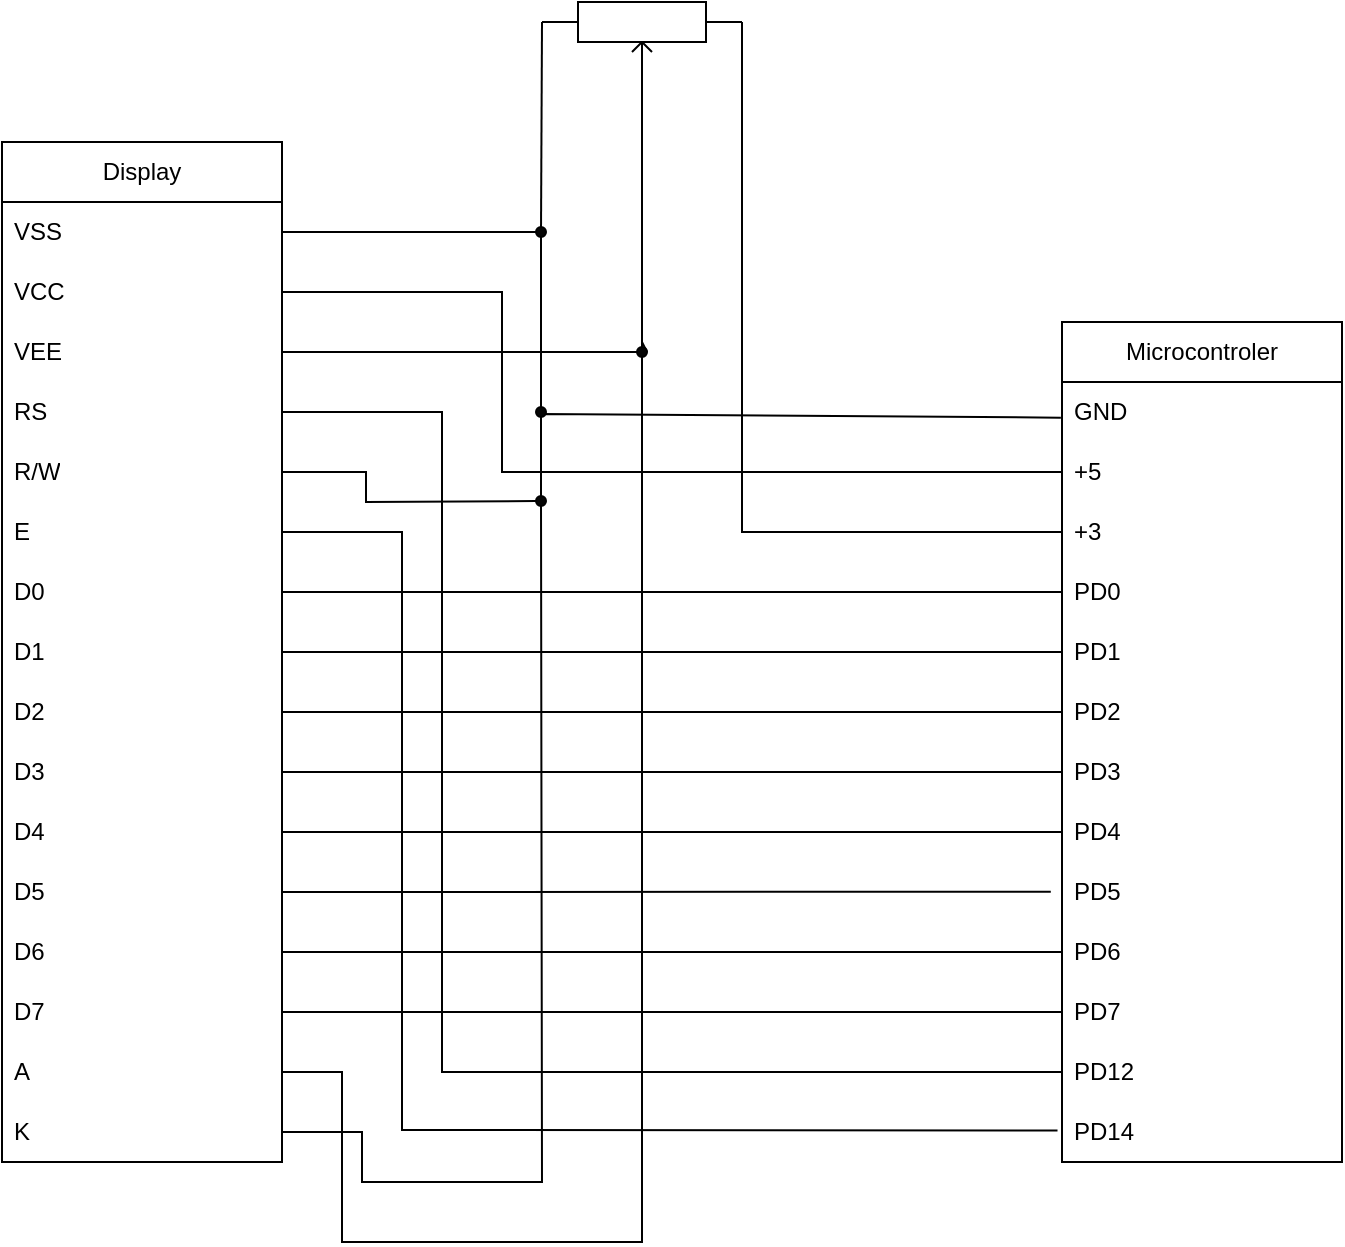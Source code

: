 <mxfile version="21.2.3" type="device">
  <diagram name="Page-1" id="7e0a89b8-554c-2b80-1dc8-d5c74ca68de4">
    <mxGraphModel dx="1659" dy="885" grid="1" gridSize="10" guides="1" tooltips="1" connect="1" arrows="1" fold="1" page="1" pageScale="1" pageWidth="1100" pageHeight="850" background="none" math="0" shadow="0">
      <root>
        <mxCell id="0" />
        <mxCell id="1" parent="0" />
        <mxCell id="NPAhg3nykdGBVtbv5uxs-1" value="Microcontroler" style="swimlane;fontStyle=0;childLayout=stackLayout;horizontal=1;startSize=30;horizontalStack=0;resizeParent=1;resizeParentMax=0;resizeLast=0;collapsible=1;marginBottom=0;whiteSpace=wrap;html=1;" vertex="1" parent="1">
          <mxGeometry x="840" y="230" width="140" height="420" as="geometry" />
        </mxCell>
        <mxCell id="NPAhg3nykdGBVtbv5uxs-2" value="GND" style="text;strokeColor=none;fillColor=none;align=left;verticalAlign=middle;spacingLeft=4;spacingRight=4;overflow=hidden;points=[[0,0.5],[1,0.5]];portConstraint=eastwest;rotatable=0;whiteSpace=wrap;html=1;" vertex="1" parent="NPAhg3nykdGBVtbv5uxs-1">
          <mxGeometry y="30" width="140" height="30" as="geometry" />
        </mxCell>
        <mxCell id="NPAhg3nykdGBVtbv5uxs-3" value="+5" style="text;strokeColor=none;fillColor=none;align=left;verticalAlign=middle;spacingLeft=4;spacingRight=4;overflow=hidden;points=[[0,0.5],[1,0.5]];portConstraint=eastwest;rotatable=0;whiteSpace=wrap;html=1;" vertex="1" parent="NPAhg3nykdGBVtbv5uxs-1">
          <mxGeometry y="60" width="140" height="30" as="geometry" />
        </mxCell>
        <mxCell id="NPAhg3nykdGBVtbv5uxs-4" value="+3" style="text;strokeColor=none;fillColor=none;align=left;verticalAlign=middle;spacingLeft=4;spacingRight=4;overflow=hidden;points=[[0,0.5],[1,0.5]];portConstraint=eastwest;rotatable=0;whiteSpace=wrap;html=1;" vertex="1" parent="NPAhg3nykdGBVtbv5uxs-1">
          <mxGeometry y="90" width="140" height="30" as="geometry" />
        </mxCell>
        <mxCell id="NPAhg3nykdGBVtbv5uxs-10" value="PD0" style="text;strokeColor=none;fillColor=none;align=left;verticalAlign=middle;spacingLeft=4;spacingRight=4;overflow=hidden;points=[[0,0.5],[1,0.5]];portConstraint=eastwest;rotatable=0;whiteSpace=wrap;html=1;" vertex="1" parent="NPAhg3nykdGBVtbv5uxs-1">
          <mxGeometry y="120" width="140" height="30" as="geometry" />
        </mxCell>
        <mxCell id="NPAhg3nykdGBVtbv5uxs-11" value="PD1" style="text;strokeColor=none;fillColor=none;align=left;verticalAlign=middle;spacingLeft=4;spacingRight=4;overflow=hidden;points=[[0,0.5],[1,0.5]];portConstraint=eastwest;rotatable=0;whiteSpace=wrap;html=1;" vertex="1" parent="NPAhg3nykdGBVtbv5uxs-1">
          <mxGeometry y="150" width="140" height="30" as="geometry" />
        </mxCell>
        <mxCell id="NPAhg3nykdGBVtbv5uxs-12" value="PD2" style="text;strokeColor=none;fillColor=none;align=left;verticalAlign=middle;spacingLeft=4;spacingRight=4;overflow=hidden;points=[[0,0.5],[1,0.5]];portConstraint=eastwest;rotatable=0;whiteSpace=wrap;html=1;" vertex="1" parent="NPAhg3nykdGBVtbv5uxs-1">
          <mxGeometry y="180" width="140" height="30" as="geometry" />
        </mxCell>
        <mxCell id="NPAhg3nykdGBVtbv5uxs-13" value="PD3" style="text;strokeColor=none;fillColor=none;align=left;verticalAlign=middle;spacingLeft=4;spacingRight=4;overflow=hidden;points=[[0,0.5],[1,0.5]];portConstraint=eastwest;rotatable=0;whiteSpace=wrap;html=1;" vertex="1" parent="NPAhg3nykdGBVtbv5uxs-1">
          <mxGeometry y="210" width="140" height="30" as="geometry" />
        </mxCell>
        <mxCell id="NPAhg3nykdGBVtbv5uxs-14" value="PD4" style="text;strokeColor=none;fillColor=none;align=left;verticalAlign=middle;spacingLeft=4;spacingRight=4;overflow=hidden;points=[[0,0.5],[1,0.5]];portConstraint=eastwest;rotatable=0;whiteSpace=wrap;html=1;" vertex="1" parent="NPAhg3nykdGBVtbv5uxs-1">
          <mxGeometry y="240" width="140" height="30" as="geometry" />
        </mxCell>
        <mxCell id="NPAhg3nykdGBVtbv5uxs-15" value="PD5" style="text;strokeColor=none;fillColor=none;align=left;verticalAlign=middle;spacingLeft=4;spacingRight=4;overflow=hidden;points=[[0,0.5],[1,0.5]];portConstraint=eastwest;rotatable=0;whiteSpace=wrap;html=1;" vertex="1" parent="NPAhg3nykdGBVtbv5uxs-1">
          <mxGeometry y="270" width="140" height="30" as="geometry" />
        </mxCell>
        <mxCell id="NPAhg3nykdGBVtbv5uxs-16" value="PD6" style="text;strokeColor=none;fillColor=none;align=left;verticalAlign=middle;spacingLeft=4;spacingRight=4;overflow=hidden;points=[[0,0.5],[1,0.5]];portConstraint=eastwest;rotatable=0;whiteSpace=wrap;html=1;" vertex="1" parent="NPAhg3nykdGBVtbv5uxs-1">
          <mxGeometry y="300" width="140" height="30" as="geometry" />
        </mxCell>
        <mxCell id="NPAhg3nykdGBVtbv5uxs-17" value="PD7" style="text;strokeColor=none;fillColor=none;align=left;verticalAlign=middle;spacingLeft=4;spacingRight=4;overflow=hidden;points=[[0,0.5],[1,0.5]];portConstraint=eastwest;rotatable=0;whiteSpace=wrap;html=1;" vertex="1" parent="NPAhg3nykdGBVtbv5uxs-1">
          <mxGeometry y="330" width="140" height="30" as="geometry" />
        </mxCell>
        <mxCell id="NPAhg3nykdGBVtbv5uxs-18" value="PD12" style="text;strokeColor=none;fillColor=none;align=left;verticalAlign=middle;spacingLeft=4;spacingRight=4;overflow=hidden;points=[[0,0.5],[1,0.5]];portConstraint=eastwest;rotatable=0;whiteSpace=wrap;html=1;" vertex="1" parent="NPAhg3nykdGBVtbv5uxs-1">
          <mxGeometry y="360" width="140" height="30" as="geometry" />
        </mxCell>
        <mxCell id="NPAhg3nykdGBVtbv5uxs-20" value="PD14" style="text;strokeColor=none;fillColor=none;align=left;verticalAlign=middle;spacingLeft=4;spacingRight=4;overflow=hidden;points=[[0,0.5],[1,0.5]];portConstraint=eastwest;rotatable=0;whiteSpace=wrap;html=1;" vertex="1" parent="NPAhg3nykdGBVtbv5uxs-1">
          <mxGeometry y="390" width="140" height="30" as="geometry" />
        </mxCell>
        <mxCell id="NPAhg3nykdGBVtbv5uxs-23" value="Display" style="swimlane;fontStyle=0;childLayout=stackLayout;horizontal=1;startSize=30;horizontalStack=0;resizeParent=1;resizeParentMax=0;resizeLast=0;collapsible=1;marginBottom=0;whiteSpace=wrap;html=1;" vertex="1" parent="1">
          <mxGeometry x="310" y="140" width="140" height="510" as="geometry" />
        </mxCell>
        <mxCell id="NPAhg3nykdGBVtbv5uxs-24" value="VSS" style="text;strokeColor=none;fillColor=none;align=left;verticalAlign=middle;spacingLeft=4;spacingRight=4;overflow=hidden;points=[[0,0.5],[1,0.5]];portConstraint=eastwest;rotatable=0;whiteSpace=wrap;html=1;" vertex="1" parent="NPAhg3nykdGBVtbv5uxs-23">
          <mxGeometry y="30" width="140" height="30" as="geometry" />
        </mxCell>
        <mxCell id="NPAhg3nykdGBVtbv5uxs-25" value="VCC" style="text;strokeColor=none;fillColor=none;align=left;verticalAlign=middle;spacingLeft=4;spacingRight=4;overflow=hidden;points=[[0,0.5],[1,0.5]];portConstraint=eastwest;rotatable=0;whiteSpace=wrap;html=1;" vertex="1" parent="NPAhg3nykdGBVtbv5uxs-23">
          <mxGeometry y="60" width="140" height="30" as="geometry" />
        </mxCell>
        <mxCell id="NPAhg3nykdGBVtbv5uxs-26" value="VEE" style="text;strokeColor=none;fillColor=none;align=left;verticalAlign=middle;spacingLeft=4;spacingRight=4;overflow=hidden;points=[[0,0.5],[1,0.5]];portConstraint=eastwest;rotatable=0;whiteSpace=wrap;html=1;" vertex="1" parent="NPAhg3nykdGBVtbv5uxs-23">
          <mxGeometry y="90" width="140" height="30" as="geometry" />
        </mxCell>
        <mxCell id="NPAhg3nykdGBVtbv5uxs-27" value="RS" style="text;strokeColor=none;fillColor=none;align=left;verticalAlign=middle;spacingLeft=4;spacingRight=4;overflow=hidden;points=[[0,0.5],[1,0.5]];portConstraint=eastwest;rotatable=0;whiteSpace=wrap;html=1;" vertex="1" parent="NPAhg3nykdGBVtbv5uxs-23">
          <mxGeometry y="120" width="140" height="30" as="geometry" />
        </mxCell>
        <mxCell id="NPAhg3nykdGBVtbv5uxs-28" value="R/W" style="text;strokeColor=none;fillColor=none;align=left;verticalAlign=middle;spacingLeft=4;spacingRight=4;overflow=hidden;points=[[0,0.5],[1,0.5]];portConstraint=eastwest;rotatable=0;whiteSpace=wrap;html=1;" vertex="1" parent="NPAhg3nykdGBVtbv5uxs-23">
          <mxGeometry y="150" width="140" height="30" as="geometry" />
        </mxCell>
        <mxCell id="NPAhg3nykdGBVtbv5uxs-30" value="E" style="text;strokeColor=none;fillColor=none;align=left;verticalAlign=middle;spacingLeft=4;spacingRight=4;overflow=hidden;points=[[0,0.5],[1,0.5]];portConstraint=eastwest;rotatable=0;whiteSpace=wrap;html=1;" vertex="1" parent="NPAhg3nykdGBVtbv5uxs-23">
          <mxGeometry y="180" width="140" height="30" as="geometry" />
        </mxCell>
        <mxCell id="NPAhg3nykdGBVtbv5uxs-31" value="D0" style="text;strokeColor=none;fillColor=none;align=left;verticalAlign=middle;spacingLeft=4;spacingRight=4;overflow=hidden;points=[[0,0.5],[1,0.5]];portConstraint=eastwest;rotatable=0;whiteSpace=wrap;html=1;" vertex="1" parent="NPAhg3nykdGBVtbv5uxs-23">
          <mxGeometry y="210" width="140" height="30" as="geometry" />
        </mxCell>
        <mxCell id="NPAhg3nykdGBVtbv5uxs-32" value="D1" style="text;strokeColor=none;fillColor=none;align=left;verticalAlign=middle;spacingLeft=4;spacingRight=4;overflow=hidden;points=[[0,0.5],[1,0.5]];portConstraint=eastwest;rotatable=0;whiteSpace=wrap;html=1;" vertex="1" parent="NPAhg3nykdGBVtbv5uxs-23">
          <mxGeometry y="240" width="140" height="30" as="geometry" />
        </mxCell>
        <mxCell id="NPAhg3nykdGBVtbv5uxs-33" value="D2" style="text;strokeColor=none;fillColor=none;align=left;verticalAlign=middle;spacingLeft=4;spacingRight=4;overflow=hidden;points=[[0,0.5],[1,0.5]];portConstraint=eastwest;rotatable=0;whiteSpace=wrap;html=1;" vertex="1" parent="NPAhg3nykdGBVtbv5uxs-23">
          <mxGeometry y="270" width="140" height="30" as="geometry" />
        </mxCell>
        <mxCell id="NPAhg3nykdGBVtbv5uxs-34" value="D3" style="text;strokeColor=none;fillColor=none;align=left;verticalAlign=middle;spacingLeft=4;spacingRight=4;overflow=hidden;points=[[0,0.5],[1,0.5]];portConstraint=eastwest;rotatable=0;whiteSpace=wrap;html=1;" vertex="1" parent="NPAhg3nykdGBVtbv5uxs-23">
          <mxGeometry y="300" width="140" height="30" as="geometry" />
        </mxCell>
        <mxCell id="NPAhg3nykdGBVtbv5uxs-35" value="D4" style="text;strokeColor=none;fillColor=none;align=left;verticalAlign=middle;spacingLeft=4;spacingRight=4;overflow=hidden;points=[[0,0.5],[1,0.5]];portConstraint=eastwest;rotatable=0;whiteSpace=wrap;html=1;" vertex="1" parent="NPAhg3nykdGBVtbv5uxs-23">
          <mxGeometry y="330" width="140" height="30" as="geometry" />
        </mxCell>
        <mxCell id="NPAhg3nykdGBVtbv5uxs-36" value="D5" style="text;strokeColor=none;fillColor=none;align=left;verticalAlign=middle;spacingLeft=4;spacingRight=4;overflow=hidden;points=[[0,0.5],[1,0.5]];portConstraint=eastwest;rotatable=0;whiteSpace=wrap;html=1;" vertex="1" parent="NPAhg3nykdGBVtbv5uxs-23">
          <mxGeometry y="360" width="140" height="30" as="geometry" />
        </mxCell>
        <mxCell id="NPAhg3nykdGBVtbv5uxs-37" value="D6" style="text;strokeColor=none;fillColor=none;align=left;verticalAlign=middle;spacingLeft=4;spacingRight=4;overflow=hidden;points=[[0,0.5],[1,0.5]];portConstraint=eastwest;rotatable=0;whiteSpace=wrap;html=1;" vertex="1" parent="NPAhg3nykdGBVtbv5uxs-23">
          <mxGeometry y="390" width="140" height="30" as="geometry" />
        </mxCell>
        <mxCell id="NPAhg3nykdGBVtbv5uxs-38" value="D7" style="text;strokeColor=none;fillColor=none;align=left;verticalAlign=middle;spacingLeft=4;spacingRight=4;overflow=hidden;points=[[0,0.5],[1,0.5]];portConstraint=eastwest;rotatable=0;whiteSpace=wrap;html=1;" vertex="1" parent="NPAhg3nykdGBVtbv5uxs-23">
          <mxGeometry y="420" width="140" height="30" as="geometry" />
        </mxCell>
        <mxCell id="NPAhg3nykdGBVtbv5uxs-39" value="A" style="text;strokeColor=none;fillColor=none;align=left;verticalAlign=middle;spacingLeft=4;spacingRight=4;overflow=hidden;points=[[0,0.5],[1,0.5]];portConstraint=eastwest;rotatable=0;whiteSpace=wrap;html=1;" vertex="1" parent="NPAhg3nykdGBVtbv5uxs-23">
          <mxGeometry y="450" width="140" height="30" as="geometry" />
        </mxCell>
        <mxCell id="NPAhg3nykdGBVtbv5uxs-40" value="K" style="text;strokeColor=none;fillColor=none;align=left;verticalAlign=middle;spacingLeft=4;spacingRight=4;overflow=hidden;points=[[0,0.5],[1,0.5]];portConstraint=eastwest;rotatable=0;whiteSpace=wrap;html=1;" vertex="1" parent="NPAhg3nykdGBVtbv5uxs-23">
          <mxGeometry y="480" width="140" height="30" as="geometry" />
        </mxCell>
        <mxCell id="NPAhg3nykdGBVtbv5uxs-41" value="" style="pointerEvents=1;verticalLabelPosition=bottom;shadow=0;dashed=0;align=center;html=1;verticalAlign=top;shape=mxgraph.electrical.resistors.potentiometer_1;" vertex="1" parent="1">
          <mxGeometry x="580" y="70" width="100" height="40" as="geometry" />
        </mxCell>
        <mxCell id="NPAhg3nykdGBVtbv5uxs-42" value="" style="endArrow=none;html=1;rounded=0;exitX=1;exitY=0.5;exitDx=0;exitDy=0;entryX=0;entryY=0.5;entryDx=0;entryDy=0;" edge="1" parent="1" source="NPAhg3nykdGBVtbv5uxs-31" target="NPAhg3nykdGBVtbv5uxs-10">
          <mxGeometry width="50" height="50" relative="1" as="geometry">
            <mxPoint x="660" y="310" as="sourcePoint" />
            <mxPoint x="710" y="260" as="targetPoint" />
          </mxGeometry>
        </mxCell>
        <mxCell id="NPAhg3nykdGBVtbv5uxs-43" value="" style="endArrow=none;html=1;rounded=0;exitX=1;exitY=0.5;exitDx=0;exitDy=0;entryX=0;entryY=0.5;entryDx=0;entryDy=0;" edge="1" parent="1" source="NPAhg3nykdGBVtbv5uxs-32" target="NPAhg3nykdGBVtbv5uxs-11">
          <mxGeometry width="50" height="50" relative="1" as="geometry">
            <mxPoint x="660" y="410" as="sourcePoint" />
            <mxPoint x="710" y="360" as="targetPoint" />
          </mxGeometry>
        </mxCell>
        <mxCell id="NPAhg3nykdGBVtbv5uxs-44" value="" style="endArrow=none;html=1;rounded=0;exitX=1;exitY=0.5;exitDx=0;exitDy=0;entryX=0;entryY=0.5;entryDx=0;entryDy=0;" edge="1" parent="1" source="NPAhg3nykdGBVtbv5uxs-33" target="NPAhg3nykdGBVtbv5uxs-12">
          <mxGeometry width="50" height="50" relative="1" as="geometry">
            <mxPoint x="660" y="410" as="sourcePoint" />
            <mxPoint x="710" y="360" as="targetPoint" />
          </mxGeometry>
        </mxCell>
        <mxCell id="NPAhg3nykdGBVtbv5uxs-45" value="" style="endArrow=none;html=1;rounded=0;exitX=1;exitY=0.5;exitDx=0;exitDy=0;entryX=0;entryY=0.5;entryDx=0;entryDy=0;" edge="1" parent="1" source="NPAhg3nykdGBVtbv5uxs-34" target="NPAhg3nykdGBVtbv5uxs-13">
          <mxGeometry width="50" height="50" relative="1" as="geometry">
            <mxPoint x="660" y="410" as="sourcePoint" />
            <mxPoint x="710" y="360" as="targetPoint" />
          </mxGeometry>
        </mxCell>
        <mxCell id="NPAhg3nykdGBVtbv5uxs-46" value="" style="endArrow=none;html=1;rounded=0;exitX=1;exitY=0.5;exitDx=0;exitDy=0;" edge="1" parent="1" source="NPAhg3nykdGBVtbv5uxs-35" target="NPAhg3nykdGBVtbv5uxs-14">
          <mxGeometry width="50" height="50" relative="1" as="geometry">
            <mxPoint x="660" y="410" as="sourcePoint" />
            <mxPoint x="710" y="360" as="targetPoint" />
          </mxGeometry>
        </mxCell>
        <mxCell id="NPAhg3nykdGBVtbv5uxs-47" value="" style="endArrow=none;html=1;rounded=0;entryX=-0.04;entryY=0.495;entryDx=0;entryDy=0;entryPerimeter=0;exitX=1;exitY=0.5;exitDx=0;exitDy=0;" edge="1" parent="1" source="NPAhg3nykdGBVtbv5uxs-36" target="NPAhg3nykdGBVtbv5uxs-15">
          <mxGeometry width="50" height="50" relative="1" as="geometry">
            <mxPoint x="440" y="560" as="sourcePoint" />
            <mxPoint x="490" y="510" as="targetPoint" />
          </mxGeometry>
        </mxCell>
        <mxCell id="NPAhg3nykdGBVtbv5uxs-48" value="" style="endArrow=none;html=1;rounded=0;exitX=1;exitY=0.5;exitDx=0;exitDy=0;entryX=0;entryY=0.5;entryDx=0;entryDy=0;" edge="1" parent="1" source="NPAhg3nykdGBVtbv5uxs-37" target="NPAhg3nykdGBVtbv5uxs-16">
          <mxGeometry width="50" height="50" relative="1" as="geometry">
            <mxPoint x="660" y="410" as="sourcePoint" />
            <mxPoint x="710" y="360" as="targetPoint" />
          </mxGeometry>
        </mxCell>
        <mxCell id="NPAhg3nykdGBVtbv5uxs-49" value="" style="endArrow=none;html=1;rounded=0;exitX=1;exitY=0.5;exitDx=0;exitDy=0;entryX=0;entryY=0.5;entryDx=0;entryDy=0;" edge="1" parent="1" source="NPAhg3nykdGBVtbv5uxs-38" target="NPAhg3nykdGBVtbv5uxs-17">
          <mxGeometry width="50" height="50" relative="1" as="geometry">
            <mxPoint x="660" y="410" as="sourcePoint" />
            <mxPoint x="710" y="360" as="targetPoint" />
          </mxGeometry>
        </mxCell>
        <mxCell id="NPAhg3nykdGBVtbv5uxs-51" value="" style="endArrow=none;html=1;rounded=0;exitX=1;exitY=0.5;exitDx=0;exitDy=0;entryX=0;entryY=0.5;entryDx=0;entryDy=0;" edge="1" parent="1" source="NPAhg3nykdGBVtbv5uxs-25" target="NPAhg3nykdGBVtbv5uxs-3">
          <mxGeometry width="50" height="50" relative="1" as="geometry">
            <mxPoint x="660" y="410" as="sourcePoint" />
            <mxPoint x="710" y="360" as="targetPoint" />
            <Array as="points">
              <mxPoint x="560" y="215" />
              <mxPoint x="560" y="305" />
            </Array>
          </mxGeometry>
        </mxCell>
        <mxCell id="NPAhg3nykdGBVtbv5uxs-52" value="" style="endArrow=none;html=1;rounded=0;exitX=1;exitY=0.5;exitDx=0;exitDy=0;entryX=0.5;entryY=1;entryDx=0;entryDy=0;entryPerimeter=0;" edge="1" parent="1" source="NPAhg3nykdGBVtbv5uxs-26" target="NPAhg3nykdGBVtbv5uxs-41">
          <mxGeometry width="50" height="50" relative="1" as="geometry">
            <mxPoint x="660" y="410" as="sourcePoint" />
            <mxPoint x="710" y="360" as="targetPoint" />
            <Array as="points">
              <mxPoint x="630" y="245" />
            </Array>
          </mxGeometry>
        </mxCell>
        <mxCell id="NPAhg3nykdGBVtbv5uxs-53" value="" style="endArrow=none;html=1;rounded=0;entryX=0;entryY=0.5;entryDx=0;entryDy=0;exitX=1;exitY=0.25;exitDx=0;exitDy=0;exitPerimeter=0;" edge="1" parent="1" source="NPAhg3nykdGBVtbv5uxs-41" target="NPAhg3nykdGBVtbv5uxs-4">
          <mxGeometry width="50" height="50" relative="1" as="geometry">
            <mxPoint x="660" y="410" as="sourcePoint" />
            <mxPoint x="710" y="360" as="targetPoint" />
            <Array as="points">
              <mxPoint x="680" y="335" />
            </Array>
          </mxGeometry>
        </mxCell>
        <mxCell id="NPAhg3nykdGBVtbv5uxs-54" value="" style="endArrow=none;html=1;rounded=0;entryX=0;entryY=0.25;entryDx=0;entryDy=0;entryPerimeter=0;" edge="1" parent="1" source="NPAhg3nykdGBVtbv5uxs-55" target="NPAhg3nykdGBVtbv5uxs-41">
          <mxGeometry width="50" height="50" relative="1" as="geometry">
            <mxPoint x="580" y="190" as="sourcePoint" />
            <mxPoint x="710" y="360" as="targetPoint" />
          </mxGeometry>
        </mxCell>
        <mxCell id="NPAhg3nykdGBVtbv5uxs-58" value="" style="endArrow=none;html=1;rounded=0;exitX=1;exitY=0.5;exitDx=0;exitDy=0;entryX=0;entryY=0.5;entryDx=0;entryDy=0;" edge="1" parent="1" source="NPAhg3nykdGBVtbv5uxs-24" target="NPAhg3nykdGBVtbv5uxs-55">
          <mxGeometry width="50" height="50" relative="1" as="geometry">
            <mxPoint x="450" y="185" as="sourcePoint" />
            <mxPoint x="840" y="275" as="targetPoint" />
            <Array as="points" />
          </mxGeometry>
        </mxCell>
        <mxCell id="NPAhg3nykdGBVtbv5uxs-55" value="" style="ellipse;whiteSpace=wrap;html=1;aspect=fixed;fillColor=#050505;" vertex="1" parent="1">
          <mxGeometry x="577" y="182.5" width="5" height="5" as="geometry" />
        </mxCell>
        <mxCell id="NPAhg3nykdGBVtbv5uxs-59" value="" style="endArrow=none;html=1;rounded=0;exitX=1;exitY=0.5;exitDx=0;exitDy=0;entryX=0;entryY=0.5;entryDx=0;entryDy=0;" edge="1" parent="1" source="NPAhg3nykdGBVtbv5uxs-27" target="NPAhg3nykdGBVtbv5uxs-18">
          <mxGeometry width="50" height="50" relative="1" as="geometry">
            <mxPoint x="547" y="408" as="sourcePoint" />
            <mxPoint x="597" y="358" as="targetPoint" />
            <Array as="points">
              <mxPoint x="530" y="275" />
              <mxPoint x="530" y="605" />
            </Array>
          </mxGeometry>
        </mxCell>
        <mxCell id="NPAhg3nykdGBVtbv5uxs-64" value="" style="endArrow=none;html=1;rounded=0;entryX=0.5;entryY=1;entryDx=0;entryDy=0;exitX=0.5;exitY=0;exitDx=0;exitDy=0;" edge="1" parent="1" source="NPAhg3nykdGBVtbv5uxs-62" target="NPAhg3nykdGBVtbv5uxs-55">
          <mxGeometry width="50" height="50" relative="1" as="geometry">
            <mxPoint x="619" y="277" as="sourcePoint" />
            <mxPoint x="669" y="227" as="targetPoint" />
            <Array as="points" />
          </mxGeometry>
        </mxCell>
        <mxCell id="NPAhg3nykdGBVtbv5uxs-66" value="" style="endArrow=none;html=1;rounded=0;entryX=0.5;entryY=1;entryDx=0;entryDy=0;exitX=-0.004;exitY=0.594;exitDx=0;exitDy=0;exitPerimeter=0;" edge="1" parent="1" source="NPAhg3nykdGBVtbv5uxs-2" target="NPAhg3nykdGBVtbv5uxs-62">
          <mxGeometry width="50" height="50" relative="1" as="geometry">
            <mxPoint x="839" y="278" as="sourcePoint" />
            <mxPoint x="580" y="188" as="targetPoint" />
            <Array as="points">
              <mxPoint x="580" y="276" />
            </Array>
          </mxGeometry>
        </mxCell>
        <mxCell id="NPAhg3nykdGBVtbv5uxs-62" value="" style="ellipse;whiteSpace=wrap;html=1;aspect=fixed;fillColor=#050505;" vertex="1" parent="1">
          <mxGeometry x="577" y="272.5" width="5" height="5" as="geometry" />
        </mxCell>
        <mxCell id="NPAhg3nykdGBVtbv5uxs-69" value="" style="endArrow=none;html=1;rounded=0;exitX=1;exitY=0.5;exitDx=0;exitDy=0;entryX=-0.016;entryY=0.474;entryDx=0;entryDy=0;entryPerimeter=0;" edge="1" parent="1" source="NPAhg3nykdGBVtbv5uxs-30" target="NPAhg3nykdGBVtbv5uxs-20">
          <mxGeometry width="50" height="50" relative="1" as="geometry">
            <mxPoint x="475" y="392" as="sourcePoint" />
            <mxPoint x="525" y="342" as="targetPoint" />
            <Array as="points">
              <mxPoint x="510" y="335" />
              <mxPoint x="510" y="634" />
            </Array>
          </mxGeometry>
        </mxCell>
        <mxCell id="NPAhg3nykdGBVtbv5uxs-70" value="" style="endArrow=none;html=1;rounded=0;exitX=1;exitY=0.5;exitDx=0;exitDy=0;" edge="1" parent="1" source="NPAhg3nykdGBVtbv5uxs-71">
          <mxGeometry width="50" height="50" relative="1" as="geometry">
            <mxPoint x="480" y="430" as="sourcePoint" />
            <mxPoint x="580" y="320" as="targetPoint" />
            <Array as="points" />
          </mxGeometry>
        </mxCell>
        <mxCell id="NPAhg3nykdGBVtbv5uxs-72" value="" style="endArrow=none;html=1;rounded=0;exitX=1;exitY=0.5;exitDx=0;exitDy=0;" edge="1" parent="1" source="NPAhg3nykdGBVtbv5uxs-28" target="NPAhg3nykdGBVtbv5uxs-71">
          <mxGeometry width="50" height="50" relative="1" as="geometry">
            <mxPoint x="450" y="305" as="sourcePoint" />
            <mxPoint x="580" y="270" as="targetPoint" />
            <Array as="points">
              <mxPoint x="492" y="305" />
              <mxPoint x="492" y="320" />
            </Array>
          </mxGeometry>
        </mxCell>
        <mxCell id="NPAhg3nykdGBVtbv5uxs-73" value="" style="endArrow=none;html=1;rounded=0;exitX=1;exitY=0.5;exitDx=0;exitDy=0;" edge="1" parent="1" source="NPAhg3nykdGBVtbv5uxs-40" target="NPAhg3nykdGBVtbv5uxs-71">
          <mxGeometry width="50" height="50" relative="1" as="geometry">
            <mxPoint x="450" y="635" as="sourcePoint" />
            <mxPoint x="580" y="320" as="targetPoint" />
            <Array as="points">
              <mxPoint x="490" y="635" />
              <mxPoint x="490" y="660" />
              <mxPoint x="580" y="660" />
            </Array>
          </mxGeometry>
        </mxCell>
        <mxCell id="NPAhg3nykdGBVtbv5uxs-71" value="" style="ellipse;whiteSpace=wrap;html=1;aspect=fixed;fillColor=#050505;" vertex="1" parent="1">
          <mxGeometry x="577" y="317" width="5" height="5" as="geometry" />
        </mxCell>
        <mxCell id="NPAhg3nykdGBVtbv5uxs-74" value="" style="endArrow=none;html=1;rounded=0;entryX=0.5;entryY=0;entryDx=0;entryDy=0;exitX=0.5;exitY=1;exitDx=0;exitDy=0;" edge="1" parent="1" source="NPAhg3nykdGBVtbv5uxs-62" target="NPAhg3nykdGBVtbv5uxs-71">
          <mxGeometry width="50" height="50" relative="1" as="geometry">
            <mxPoint x="526" y="381" as="sourcePoint" />
            <mxPoint x="576" y="331" as="targetPoint" />
          </mxGeometry>
        </mxCell>
        <mxCell id="NPAhg3nykdGBVtbv5uxs-75" value="" style="endArrow=none;html=1;rounded=0;exitX=1;exitY=0.5;exitDx=0;exitDy=0;" edge="1" parent="1" source="NPAhg3nykdGBVtbv5uxs-76">
          <mxGeometry width="50" height="50" relative="1" as="geometry">
            <mxPoint x="540" y="460" as="sourcePoint" />
            <mxPoint x="630" y="240" as="targetPoint" />
            <Array as="points" />
          </mxGeometry>
        </mxCell>
        <mxCell id="NPAhg3nykdGBVtbv5uxs-77" value="" style="endArrow=none;html=1;rounded=0;exitX=1;exitY=0.5;exitDx=0;exitDy=0;" edge="1" parent="1" source="NPAhg3nykdGBVtbv5uxs-39" target="NPAhg3nykdGBVtbv5uxs-76">
          <mxGeometry width="50" height="50" relative="1" as="geometry">
            <mxPoint x="450" y="605" as="sourcePoint" />
            <mxPoint x="630" y="240" as="targetPoint" />
            <Array as="points">
              <mxPoint x="480" y="605" />
              <mxPoint x="480" y="690" />
              <mxPoint x="630" y="690" />
            </Array>
          </mxGeometry>
        </mxCell>
        <mxCell id="NPAhg3nykdGBVtbv5uxs-76" value="" style="ellipse;whiteSpace=wrap;html=1;aspect=fixed;fillColor=#050505;" vertex="1" parent="1">
          <mxGeometry x="627.5" y="242.5" width="5" height="5" as="geometry" />
        </mxCell>
      </root>
    </mxGraphModel>
  </diagram>
</mxfile>
